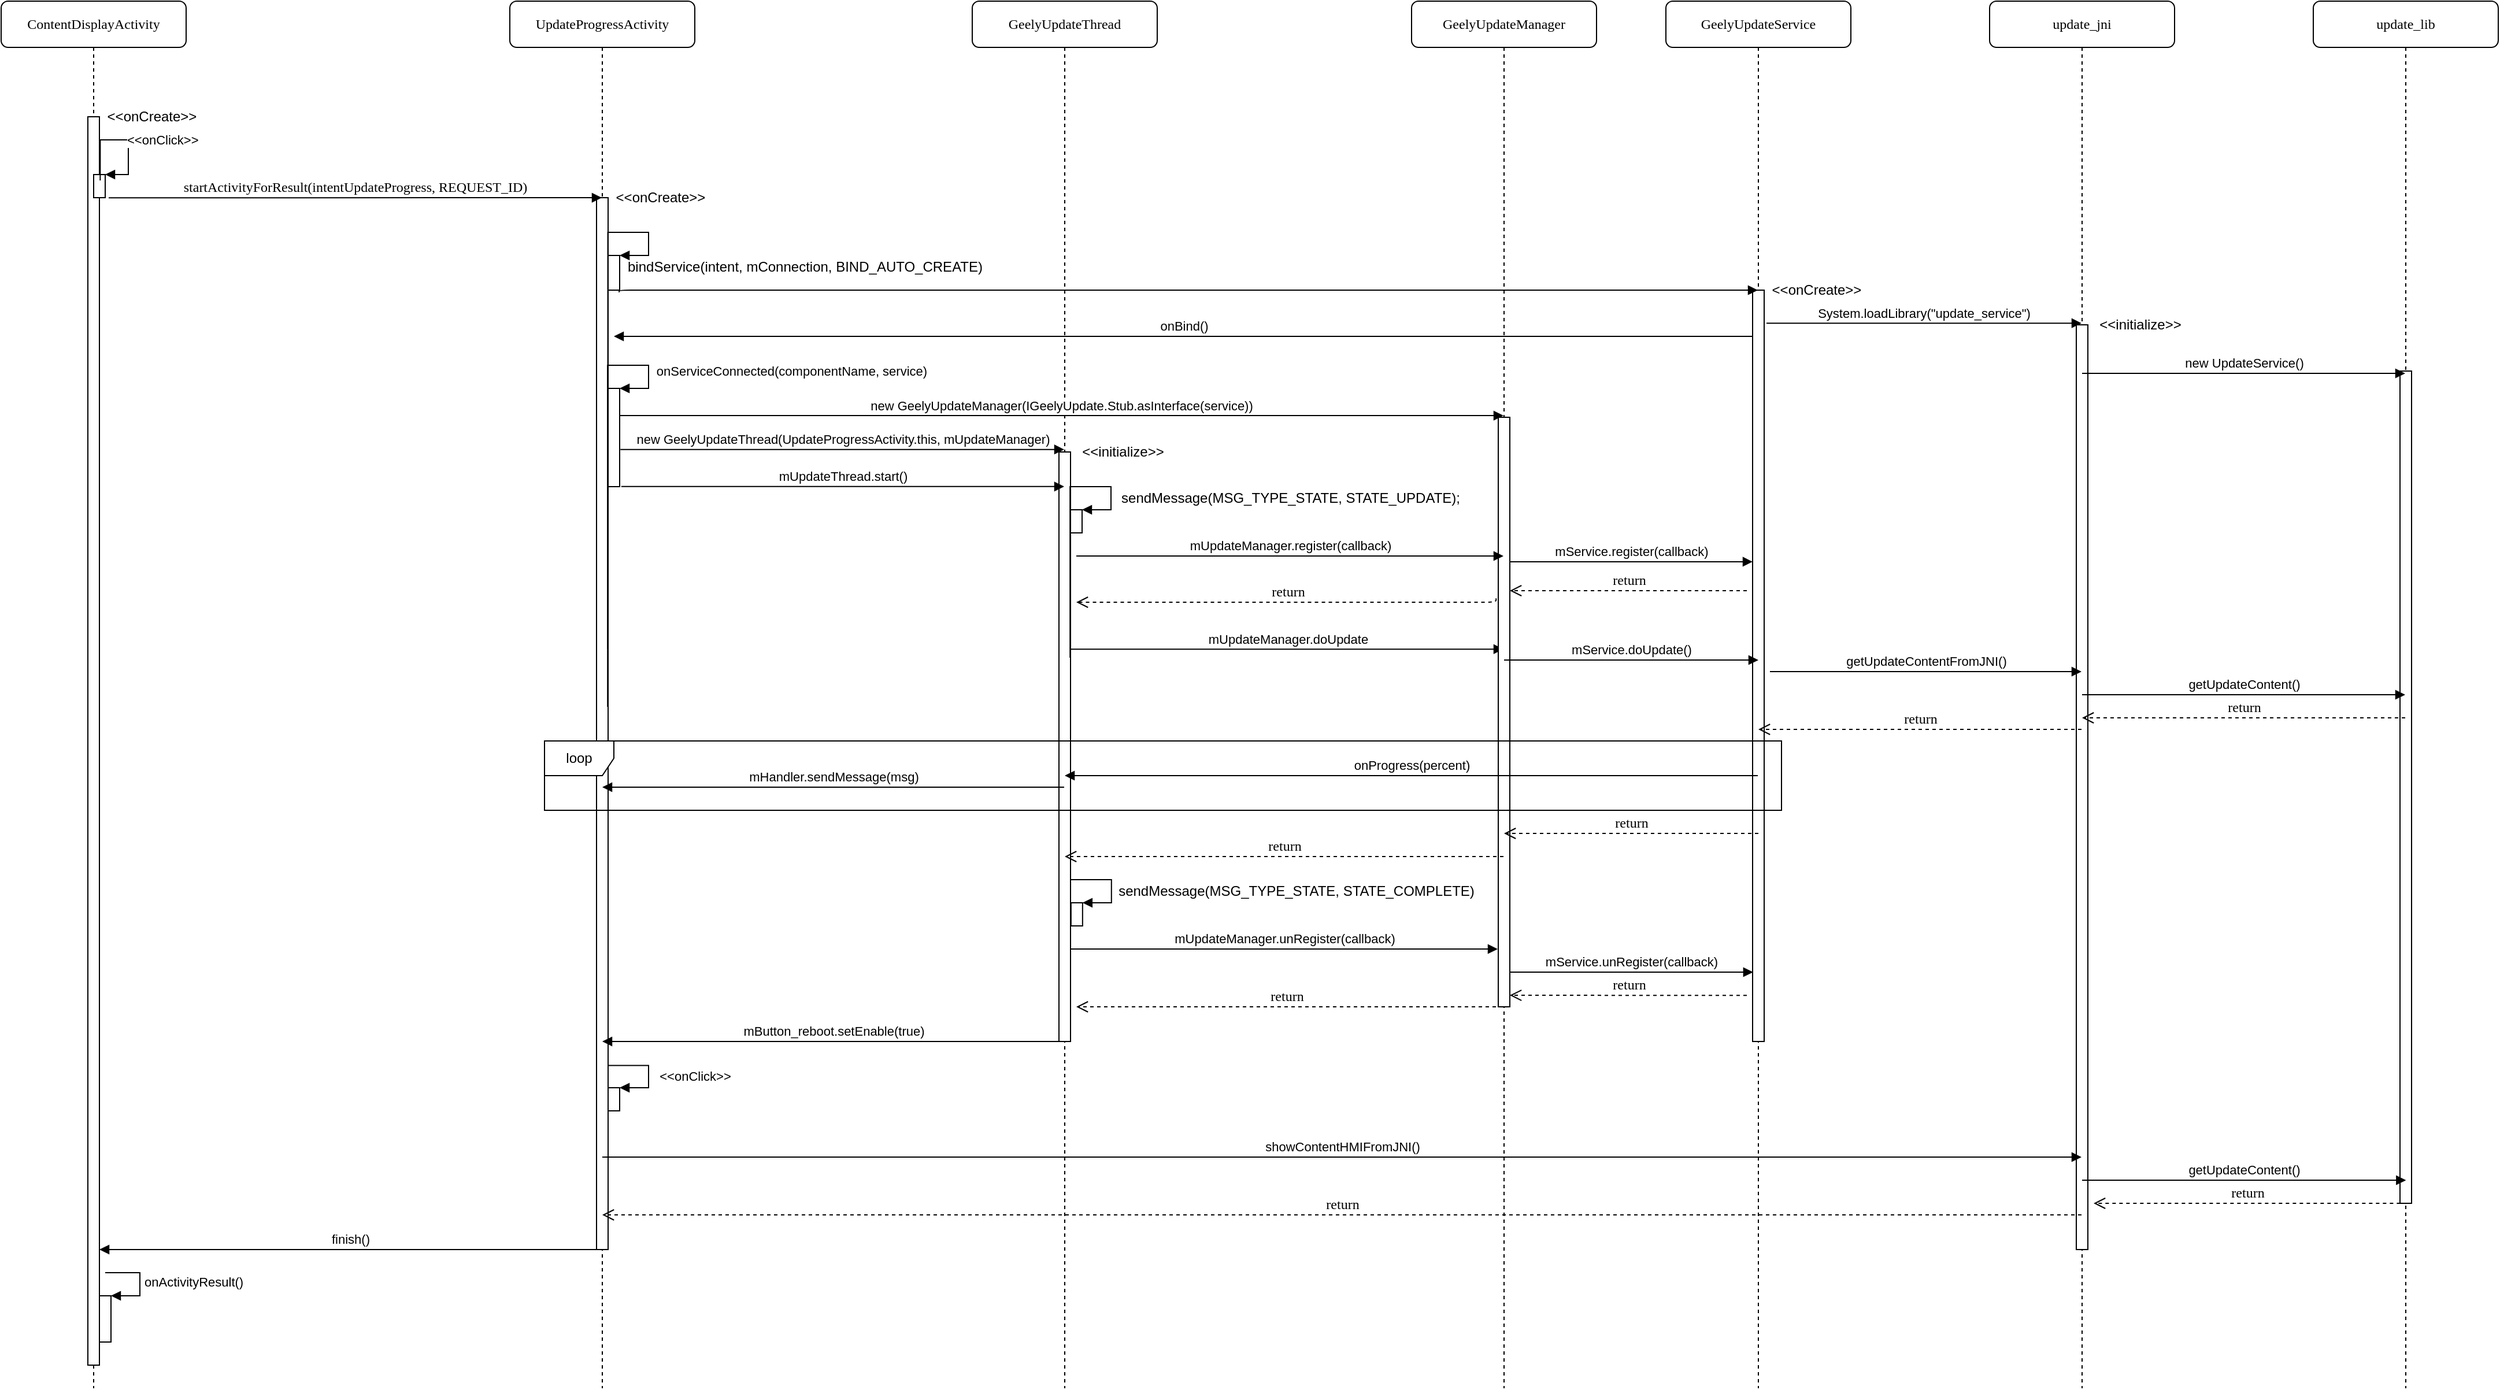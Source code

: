 <mxfile version="17.2.6" type="device"><diagram name="Page-1" id="13e1069c-82ec-6db2-03f1-153e76fe0fe0"><mxGraphModel dx="2015" dy="1302" grid="1" gridSize="10" guides="1" tooltips="1" connect="1" arrows="1" fold="1" page="1" pageScale="1" pageWidth="1100" pageHeight="850" background="none" math="0" shadow="0"><root><mxCell id="0"/><mxCell id="1" parent="0"/><mxCell id="7baba1c4bc27f4b0-2" value="UpdateProgressActivity" style="shape=umlLifeline;perimeter=lifelinePerimeter;whiteSpace=wrap;html=1;container=1;collapsible=0;recursiveResize=0;outlineConnect=0;rounded=1;shadow=0;comic=0;labelBackgroundColor=none;strokeWidth=1;fontFamily=Verdana;fontSize=12;align=center;" parent="1" vertex="1"><mxGeometry x="480" y="80" width="160" height="1200" as="geometry"/></mxCell><mxCell id="7baba1c4bc27f4b0-10" value="" style="html=1;points=[];perimeter=orthogonalPerimeter;rounded=0;shadow=0;comic=0;labelBackgroundColor=none;strokeWidth=1;fontFamily=Verdana;fontSize=12;align=center;" parent="7baba1c4bc27f4b0-2" vertex="1"><mxGeometry x="75" y="170" width="10" height="910" as="geometry"/></mxCell><mxCell id="6ED5eGzn9aFb12-VNZaK-4" value="&amp;lt;&amp;lt;onCreate&amp;gt;&amp;gt;" style="text;html=1;align=center;verticalAlign=middle;resizable=0;points=[];autosize=1;strokeColor=none;fillColor=none;" parent="7baba1c4bc27f4b0-2" vertex="1"><mxGeometry x="85" y="160" width="90" height="20" as="geometry"/></mxCell><mxCell id="6ED5eGzn9aFb12-VNZaK-6" value="" style="edgeStyle=orthogonalEdgeStyle;html=1;align=left;spacingLeft=2;endArrow=block;rounded=0;entryX=1;entryY=0;exitX=0.98;exitY=0.429;exitDx=0;exitDy=0;exitPerimeter=0;" parent="7baba1c4bc27f4b0-2" source="7baba1c4bc27f4b0-10" target="6ED5eGzn9aFb12-VNZaK-5" edge="1"><mxGeometry relative="1" as="geometry"><mxPoint x="90" y="192" as="sourcePoint"/><Array as="points"><mxPoint x="120" y="200"/><mxPoint x="120" y="220"/></Array></mxGeometry></mxCell><mxCell id="6ED5eGzn9aFb12-VNZaK-5" value="" style="html=1;points=[];perimeter=orthogonalPerimeter;" parent="7baba1c4bc27f4b0-2" vertex="1"><mxGeometry x="85" y="220" width="10" height="30" as="geometry"/></mxCell><mxCell id="6ED5eGzn9aFb12-VNZaK-10" value="" style="html=1;points=[];perimeter=orthogonalPerimeter;" parent="7baba1c4bc27f4b0-2" vertex="1"><mxGeometry x="85" y="335" width="10" height="85" as="geometry"/></mxCell><mxCell id="6ED5eGzn9aFb12-VNZaK-11" value="" style="edgeStyle=orthogonalEdgeStyle;html=1;align=left;spacingLeft=2;endArrow=block;rounded=0;entryX=1;entryY=0;exitX=0.962;exitY=0.484;exitDx=0;exitDy=0;exitPerimeter=0;" parent="7baba1c4bc27f4b0-2" source="7baba1c4bc27f4b0-10" target="6ED5eGzn9aFb12-VNZaK-10" edge="1"><mxGeometry relative="1" as="geometry"><mxPoint x="90" y="315" as="sourcePoint"/><Array as="points"><mxPoint x="120" y="315"/><mxPoint x="120" y="335"/></Array></mxGeometry></mxCell><mxCell id="6ED5eGzn9aFb12-VNZaK-56" value="" style="html=1;points=[];perimeter=orthogonalPerimeter;" parent="7baba1c4bc27f4b0-2" vertex="1"><mxGeometry x="85" y="940" width="10" height="20" as="geometry"/></mxCell><mxCell id="6ED5eGzn9aFb12-VNZaK-57" value="" style="edgeStyle=orthogonalEdgeStyle;html=1;align=left;spacingLeft=2;endArrow=block;rounded=0;entryX=1;entryY=0;exitX=1.022;exitY=0.825;exitDx=0;exitDy=0;exitPerimeter=0;" parent="7baba1c4bc27f4b0-2" source="7baba1c4bc27f4b0-10" target="6ED5eGzn9aFb12-VNZaK-56" edge="1"><mxGeometry relative="1" as="geometry"><mxPoint x="90" y="921" as="sourcePoint"/><Array as="points"><mxPoint x="120" y="921"/><mxPoint x="120" y="940"/></Array></mxGeometry></mxCell><mxCell id="7baba1c4bc27f4b0-3" value="GeelyUpdateService" style="shape=umlLifeline;perimeter=lifelinePerimeter;whiteSpace=wrap;html=1;container=1;collapsible=0;recursiveResize=0;outlineConnect=0;rounded=1;shadow=0;comic=0;labelBackgroundColor=none;strokeWidth=1;fontFamily=Verdana;fontSize=12;align=center;" parent="1" vertex="1"><mxGeometry x="1480" y="80" width="160" height="1200" as="geometry"/></mxCell><mxCell id="7baba1c4bc27f4b0-13" value="" style="html=1;points=[];perimeter=orthogonalPerimeter;rounded=0;shadow=0;comic=0;labelBackgroundColor=none;strokeWidth=1;fontFamily=Verdana;fontSize=12;align=center;" parent="7baba1c4bc27f4b0-3" vertex="1"><mxGeometry x="75" y="250" width="10" height="650" as="geometry"/></mxCell><mxCell id="6ED5eGzn9aFb12-VNZaK-28" value="&amp;lt;&amp;lt;onCreate&amp;gt;&amp;gt;" style="text;html=1;align=center;verticalAlign=middle;resizable=0;points=[];autosize=1;strokeColor=none;fillColor=none;" parent="7baba1c4bc27f4b0-3" vertex="1"><mxGeometry x="85" y="240" width="90" height="20" as="geometry"/></mxCell><mxCell id="7baba1c4bc27f4b0-4" value="update_jni" style="shape=umlLifeline;perimeter=lifelinePerimeter;whiteSpace=wrap;html=1;container=1;collapsible=0;recursiveResize=0;outlineConnect=0;rounded=1;shadow=0;comic=0;labelBackgroundColor=none;strokeWidth=1;fontFamily=Verdana;fontSize=12;align=center;" parent="1" vertex="1"><mxGeometry x="1760" y="80" width="160" height="1200" as="geometry"/></mxCell><mxCell id="6ED5eGzn9aFb12-VNZaK-30" value="" style="html=1;points=[];perimeter=orthogonalPerimeter;" parent="7baba1c4bc27f4b0-4" vertex="1"><mxGeometry x="75" y="280" width="10" height="800" as="geometry"/></mxCell><mxCell id="6ED5eGzn9aFb12-VNZaK-31" value="&amp;lt;&amp;lt;initialize&amp;gt;&amp;gt;" style="text;html=1;align=center;verticalAlign=middle;resizable=0;points=[];autosize=1;strokeColor=none;fillColor=none;" parent="7baba1c4bc27f4b0-4" vertex="1"><mxGeometry x="85" y="270" width="90" height="20" as="geometry"/></mxCell><mxCell id="6ED5eGzn9aFb12-VNZaK-63" value="return" style="html=1;verticalAlign=bottom;endArrow=open;dashed=1;endSize=8;labelBackgroundColor=none;fontFamily=Verdana;fontSize=12;edgeStyle=elbowEdgeStyle;elbow=vertical;" parent="7baba1c4bc27f4b0-4" edge="1"><mxGeometry relative="1" as="geometry"><mxPoint x="90" y="1040" as="targetPoint"/><Array as="points"><mxPoint x="235.68" y="1040"/></Array><mxPoint x="355.18" y="1040.0" as="sourcePoint"/></mxGeometry></mxCell><mxCell id="7baba1c4bc27f4b0-5" value="update_lib" style="shape=umlLifeline;perimeter=lifelinePerimeter;whiteSpace=wrap;html=1;container=1;collapsible=0;recursiveResize=0;outlineConnect=0;rounded=1;shadow=0;comic=0;labelBackgroundColor=none;strokeWidth=1;fontFamily=Verdana;fontSize=12;align=center;" parent="1" vertex="1"><mxGeometry x="2040" y="80" width="160" height="1200" as="geometry"/></mxCell><mxCell id="6ED5eGzn9aFb12-VNZaK-34" value="" style="html=1;points=[];perimeter=orthogonalPerimeter;" parent="7baba1c4bc27f4b0-5" vertex="1"><mxGeometry x="75" y="320" width="10" height="720" as="geometry"/></mxCell><mxCell id="7baba1c4bc27f4b0-6" value="GeelyUpdateThread" style="shape=umlLifeline;perimeter=lifelinePerimeter;whiteSpace=wrap;html=1;container=1;collapsible=0;recursiveResize=0;outlineConnect=0;rounded=1;shadow=0;comic=0;labelBackgroundColor=none;strokeWidth=1;fontFamily=Verdana;fontSize=12;align=center;" parent="1" vertex="1"><mxGeometry x="880" y="80" width="160" height="1200" as="geometry"/></mxCell><mxCell id="6ED5eGzn9aFb12-VNZaK-15" value="" style="html=1;points=[];perimeter=orthogonalPerimeter;" parent="7baba1c4bc27f4b0-6" vertex="1"><mxGeometry x="75" y="390" width="10" height="510" as="geometry"/></mxCell><mxCell id="6ED5eGzn9aFb12-VNZaK-18" value="" style="html=1;points=[];perimeter=orthogonalPerimeter;" parent="7baba1c4bc27f4b0-6" vertex="1"><mxGeometry x="85" y="440" width="10" height="20" as="geometry"/></mxCell><mxCell id="6ED5eGzn9aFb12-VNZaK-19" value="" style="edgeStyle=orthogonalEdgeStyle;html=1;align=left;spacingLeft=2;endArrow=block;rounded=0;entryX=1;entryY=0;exitX=0.962;exitY=0.349;exitDx=0;exitDy=0;exitPerimeter=0;" parent="7baba1c4bc27f4b0-6" source="6ED5eGzn9aFb12-VNZaK-15" target="6ED5eGzn9aFb12-VNZaK-18" edge="1"><mxGeometry relative="1" as="geometry"><mxPoint x="90" y="420" as="sourcePoint"/><Array as="points"><mxPoint x="85" y="420"/><mxPoint x="120" y="420"/><mxPoint x="120" y="440"/></Array></mxGeometry></mxCell><mxCell id="6ED5eGzn9aFb12-VNZaK-20" value="&amp;lt;&amp;lt;initialize&amp;gt;&amp;gt;" style="text;html=1;align=center;verticalAlign=middle;resizable=0;points=[];autosize=1;strokeColor=none;fillColor=none;" parent="7baba1c4bc27f4b0-6" vertex="1"><mxGeometry x="85" y="380" width="90" height="20" as="geometry"/></mxCell><mxCell id="6ED5eGzn9aFb12-VNZaK-26" value="mUpdateManager.doUpdate" style="html=1;verticalAlign=bottom;endArrow=block;rounded=0;exitX=0.924;exitY=0.36;exitDx=0;exitDy=0;exitPerimeter=0;" parent="7baba1c4bc27f4b0-6" target="7baba1c4bc27f4b0-7" edge="1"><mxGeometry width="80" relative="1" as="geometry"><mxPoint x="85.0" y="560.6" as="sourcePoint"/><mxPoint x="314.71" y="560.0" as="targetPoint"/></mxGeometry></mxCell><mxCell id="6ED5eGzn9aFb12-VNZaK-48" value="" style="html=1;points=[];perimeter=orthogonalPerimeter;" parent="7baba1c4bc27f4b0-6" vertex="1"><mxGeometry x="85.42" y="780" width="10" height="20" as="geometry"/></mxCell><mxCell id="6ED5eGzn9aFb12-VNZaK-49" value="" style="edgeStyle=orthogonalEdgeStyle;html=1;align=left;spacingLeft=2;endArrow=block;rounded=0;entryX=1;entryY=0;" parent="7baba1c4bc27f4b0-6" target="6ED5eGzn9aFb12-VNZaK-48" edge="1"><mxGeometry relative="1" as="geometry"><mxPoint x="90" y="760" as="sourcePoint"/><Array as="points"><mxPoint x="85.42" y="760"/><mxPoint x="120.42" y="760"/><mxPoint x="120.42" y="780"/></Array></mxGeometry></mxCell><mxCell id="6ED5eGzn9aFb12-VNZaK-51" value="mUpdateManager.unRegister(callback)" style="html=1;verticalAlign=bottom;endArrow=block;rounded=0;" parent="7baba1c4bc27f4b0-6" edge="1"><mxGeometry width="80" relative="1" as="geometry"><mxPoint x="85" y="820" as="sourcePoint"/><mxPoint x="454.5" y="820" as="targetPoint"/></mxGeometry></mxCell><mxCell id="7baba1c4bc27f4b0-7" value="GeelyUpdateManager" style="shape=umlLifeline;perimeter=lifelinePerimeter;whiteSpace=wrap;html=1;container=1;collapsible=0;recursiveResize=0;outlineConnect=0;rounded=1;shadow=0;comic=0;labelBackgroundColor=none;strokeWidth=1;fontFamily=Verdana;fontSize=12;align=center;" parent="1" vertex="1"><mxGeometry x="1260" y="80" width="160" height="1200" as="geometry"/></mxCell><mxCell id="6ED5eGzn9aFb12-VNZaK-13" value="" style="html=1;points=[];perimeter=orthogonalPerimeter;" parent="7baba1c4bc27f4b0-7" vertex="1"><mxGeometry x="75" y="360" width="10" height="510" as="geometry"/></mxCell><mxCell id="6ED5eGzn9aFb12-VNZaK-52" value="mService.unRegister(callback)" style="html=1;verticalAlign=bottom;endArrow=block;rounded=0;exitX=0.956;exitY=0.245;exitDx=0;exitDy=0;exitPerimeter=0;" parent="7baba1c4bc27f4b0-7" edge="1"><mxGeometry width="80" relative="1" as="geometry"><mxPoint x="85.0" y="840.0" as="sourcePoint"/><mxPoint x="295.44" y="840.0" as="targetPoint"/></mxGeometry></mxCell><mxCell id="6ED5eGzn9aFb12-VNZaK-53" value="return" style="html=1;verticalAlign=bottom;endArrow=open;dashed=1;endSize=8;labelBackgroundColor=none;fontFamily=Verdana;fontSize=12;edgeStyle=elbowEdgeStyle;elbow=vertical;" parent="7baba1c4bc27f4b0-7" edge="1"><mxGeometry relative="1" as="geometry"><mxPoint x="85" y="860.17" as="targetPoint"/><Array as="points"/><mxPoint x="290" y="860.17" as="sourcePoint"/></mxGeometry></mxCell><mxCell id="7baba1c4bc27f4b0-8" value="ContentDisplayActivity" style="shape=umlLifeline;perimeter=lifelinePerimeter;whiteSpace=wrap;html=1;container=1;collapsible=0;recursiveResize=0;outlineConnect=0;rounded=1;shadow=0;comic=0;labelBackgroundColor=none;strokeWidth=1;fontFamily=Verdana;fontSize=12;align=center;" parent="1" vertex="1"><mxGeometry x="40" y="80" width="160" height="1200" as="geometry"/></mxCell><mxCell id="7baba1c4bc27f4b0-9" value="" style="html=1;points=[];perimeter=orthogonalPerimeter;rounded=0;shadow=0;comic=0;labelBackgroundColor=none;strokeWidth=1;fontFamily=Verdana;fontSize=12;align=center;" parent="7baba1c4bc27f4b0-8" vertex="1"><mxGeometry x="75" y="100" width="10" height="1080" as="geometry"/></mxCell><mxCell id="6ED5eGzn9aFb12-VNZaK-1" value="&amp;lt;&amp;lt;onCreate&amp;gt;&amp;gt;" style="text;html=1;align=center;verticalAlign=middle;resizable=0;points=[];autosize=1;strokeColor=none;fillColor=none;" parent="7baba1c4bc27f4b0-8" vertex="1"><mxGeometry x="85" y="90" width="90" height="20" as="geometry"/></mxCell><mxCell id="6ED5eGzn9aFb12-VNZaK-2" value="" style="html=1;points=[];perimeter=orthogonalPerimeter;" parent="7baba1c4bc27f4b0-8" vertex="1"><mxGeometry x="80" y="150" width="10" height="20" as="geometry"/></mxCell><mxCell id="6ED5eGzn9aFb12-VNZaK-3" value="&amp;lt;&amp;lt;onClick&amp;gt;&amp;gt;" style="edgeStyle=orthogonalEdgeStyle;html=1;align=left;spacingLeft=2;endArrow=block;rounded=0;entryX=1;entryY=0;exitX=1.067;exitY=0.051;exitDx=0;exitDy=0;exitPerimeter=0;" parent="7baba1c4bc27f4b0-8" source="7baba1c4bc27f4b0-9" target="6ED5eGzn9aFb12-VNZaK-2" edge="1"><mxGeometry relative="1" as="geometry"><mxPoint x="190" y="130" as="sourcePoint"/><Array as="points"><mxPoint x="86" y="120"/><mxPoint x="110" y="120"/><mxPoint x="110" y="150"/></Array></mxGeometry></mxCell><mxCell id="6ED5eGzn9aFb12-VNZaK-65" value="" style="html=1;points=[];perimeter=orthogonalPerimeter;" parent="7baba1c4bc27f4b0-8" vertex="1"><mxGeometry x="85" y="1120" width="10" height="40" as="geometry"/></mxCell><mxCell id="6ED5eGzn9aFb12-VNZaK-66" value="onActivityResult()" style="edgeStyle=orthogonalEdgeStyle;html=1;align=left;spacingLeft=2;endArrow=block;rounded=0;entryX=1;entryY=0;" parent="7baba1c4bc27f4b0-8" target="6ED5eGzn9aFb12-VNZaK-65" edge="1"><mxGeometry relative="1" as="geometry"><mxPoint x="90" y="1100" as="sourcePoint"/><Array as="points"><mxPoint x="120" y="1100"/></Array></mxGeometry></mxCell><mxCell id="7baba1c4bc27f4b0-11" value="startActivityForResult(intentUpdateProgress, REQUEST_ID)" style="html=1;verticalAlign=bottom;endArrow=block;labelBackgroundColor=none;fontFamily=Verdana;fontSize=12;edgeStyle=elbowEdgeStyle;elbow=vertical;exitX=1.3;exitY=1.008;exitDx=0;exitDy=0;exitPerimeter=0;" parent="1" source="6ED5eGzn9aFb12-VNZaK-2" target="7baba1c4bc27f4b0-2" edge="1"><mxGeometry relative="1" as="geometry"><mxPoint x="140" y="270" as="sourcePoint"/><mxPoint x="512" y="250" as="targetPoint"/><Array as="points"><mxPoint x="320" y="250"/></Array></mxGeometry></mxCell><mxCell id="7baba1c4bc27f4b0-14" value="" style="html=1;verticalAlign=bottom;endArrow=block;labelBackgroundColor=none;fontFamily=Verdana;fontSize=12;edgeStyle=elbowEdgeStyle;elbow=vertical;exitX=0.952;exitY=1.063;exitDx=0;exitDy=0;exitPerimeter=0;" parent="1" source="6ED5eGzn9aFb12-VNZaK-5" target="7baba1c4bc27f4b0-3" edge="1"><mxGeometry relative="1" as="geometry"><mxPoint x="810" y="200" as="sourcePoint"/><mxPoint x="920" y="330" as="targetPoint"/><Array as="points"><mxPoint x="760" y="330"/><mxPoint x="670" y="350"/></Array></mxGeometry></mxCell><mxCell id="6ED5eGzn9aFb12-VNZaK-7" value="bindService(intent, mConnection, BIND_AUTO_CREATE)" style="text;html=1;align=center;verticalAlign=middle;resizable=0;points=[];autosize=1;strokeColor=none;fillColor=none;" parent="1" vertex="1"><mxGeometry x="575" y="300" width="320" height="20" as="geometry"/></mxCell><mxCell id="6ED5eGzn9aFb12-VNZaK-8" value="onBind()" style="html=1;verticalAlign=bottom;endArrow=block;rounded=0;" parent="1" source="7baba1c4bc27f4b0-13" edge="1"><mxGeometry width="80" relative="1" as="geometry"><mxPoint x="770" y="370" as="sourcePoint"/><mxPoint x="570" y="370" as="targetPoint"/></mxGeometry></mxCell><mxCell id="6ED5eGzn9aFb12-VNZaK-12" value="new GeelyUpdateManager(IGeelyUpdate.Stub.asInterface(service))" style="html=1;verticalAlign=bottom;endArrow=block;rounded=0;exitX=0.952;exitY=0.277;exitDx=0;exitDy=0;exitPerimeter=0;" parent="1" source="6ED5eGzn9aFb12-VNZaK-10" target="7baba1c4bc27f4b0-7" edge="1"><mxGeometry width="80" relative="1" as="geometry"><mxPoint x="690" y="450" as="sourcePoint"/><mxPoint x="770" y="450" as="targetPoint"/></mxGeometry></mxCell><mxCell id="6ED5eGzn9aFb12-VNZaK-14" value="new GeelyUpdateThread(UpdateProgressActivity.this, mUpdateManager)" style="html=1;verticalAlign=bottom;endArrow=block;rounded=0;exitX=1.067;exitY=0.622;exitDx=0;exitDy=0;exitPerimeter=0;" parent="1" source="6ED5eGzn9aFb12-VNZaK-10" target="7baba1c4bc27f4b0-6" edge="1"><mxGeometry width="80" relative="1" as="geometry"><mxPoint x="575" y="480.0" as="sourcePoint"/><mxPoint x="1177.31" y="480.0" as="targetPoint"/></mxGeometry></mxCell><mxCell id="6ED5eGzn9aFb12-VNZaK-17" value="mUpdateThread.start()" style="html=1;verticalAlign=bottom;endArrow=block;rounded=0;exitX=1.143;exitY=0.999;exitDx=0;exitDy=0;exitPerimeter=0;" parent="1" source="6ED5eGzn9aFb12-VNZaK-10" target="7baba1c4bc27f4b0-6" edge="1"><mxGeometry width="80" relative="1" as="geometry"><mxPoint x="585.67" y="477.87" as="sourcePoint"/><mxPoint x="950" y="500" as="targetPoint"/></mxGeometry></mxCell><mxCell id="6ED5eGzn9aFb12-VNZaK-22" value="mUpdateManager.register(callback)" style="html=1;verticalAlign=bottom;endArrow=block;rounded=0;" parent="1" target="7baba1c4bc27f4b0-7" edge="1"><mxGeometry width="80" relative="1" as="geometry"><mxPoint x="970" y="560" as="sourcePoint"/><mxPoint x="1160" y="560" as="targetPoint"/></mxGeometry></mxCell><mxCell id="6ED5eGzn9aFb12-VNZaK-23" value="mService.register(callback)" style="html=1;verticalAlign=bottom;endArrow=block;rounded=0;exitX=0.956;exitY=0.245;exitDx=0;exitDy=0;exitPerimeter=0;" parent="1" source="6ED5eGzn9aFb12-VNZaK-13" target="7baba1c4bc27f4b0-13" edge="1"><mxGeometry width="80" relative="1" as="geometry"><mxPoint x="1220" y="570" as="sourcePoint"/><mxPoint x="1449.71" y="569.4" as="targetPoint"/></mxGeometry></mxCell><mxCell id="6ED5eGzn9aFb12-VNZaK-24" value="return" style="html=1;verticalAlign=bottom;endArrow=open;dashed=1;endSize=8;labelBackgroundColor=none;fontFamily=Verdana;fontSize=12;edgeStyle=elbowEdgeStyle;elbow=vertical;" parent="1" edge="1"><mxGeometry relative="1" as="geometry"><mxPoint x="1345" y="590" as="targetPoint"/><Array as="points"/><mxPoint x="1550" y="590" as="sourcePoint"/></mxGeometry></mxCell><mxCell id="6ED5eGzn9aFb12-VNZaK-25" value="return" style="html=1;verticalAlign=bottom;endArrow=open;dashed=1;endSize=8;labelBackgroundColor=none;fontFamily=Verdana;fontSize=12;edgeStyle=elbowEdgeStyle;elbow=vertical;exitX=-0.189;exitY=0.307;exitDx=0;exitDy=0;exitPerimeter=0;" parent="1" source="6ED5eGzn9aFb12-VNZaK-13" edge="1"><mxGeometry relative="1" as="geometry"><mxPoint x="970" y="600" as="targetPoint"/><Array as="points"><mxPoint x="1160" y="600"/></Array><mxPoint x="1193" y="600" as="sourcePoint"/></mxGeometry></mxCell><mxCell id="6ED5eGzn9aFb12-VNZaK-27" value="mService.doUpdate()" style="html=1;verticalAlign=bottom;endArrow=block;rounded=0;" parent="1" source="7baba1c4bc27f4b0-7" edge="1"><mxGeometry width="80" relative="1" as="geometry"><mxPoint x="1210" y="650.0" as="sourcePoint"/><mxPoint x="1560" y="650" as="targetPoint"/></mxGeometry></mxCell><mxCell id="6ED5eGzn9aFb12-VNZaK-29" value="System.loadLibrary(&quot;update_service&quot;)" style="html=1;verticalAlign=bottom;endArrow=block;rounded=0;exitX=1.202;exitY=0.044;exitDx=0;exitDy=0;exitPerimeter=0;" parent="1" source="7baba1c4bc27f4b0-13" target="7baba1c4bc27f4b0-4" edge="1"><mxGeometry width="80" relative="1" as="geometry"><mxPoint x="1610" y="360" as="sourcePoint"/><mxPoint x="1690" y="360" as="targetPoint"/></mxGeometry></mxCell><mxCell id="6ED5eGzn9aFb12-VNZaK-32" value="getUpdateContentFromJNI()" style="html=1;verticalAlign=bottom;endArrow=block;rounded=0;" parent="1" target="7baba1c4bc27f4b0-4" edge="1"><mxGeometry width="80" relative="1" as="geometry"><mxPoint x="1570" y="660" as="sourcePoint"/><mxPoint x="1710" y="660" as="targetPoint"/></mxGeometry></mxCell><mxCell id="6ED5eGzn9aFb12-VNZaK-33" value="new UpdateService()" style="html=1;verticalAlign=bottom;endArrow=block;rounded=0;" parent="1" target="7baba1c4bc27f4b0-5" edge="1"><mxGeometry width="80" relative="1" as="geometry"><mxPoint x="1840" y="402" as="sourcePoint"/><mxPoint x="1980" y="400" as="targetPoint"/><Array as="points"><mxPoint x="1910" y="402"/></Array></mxGeometry></mxCell><mxCell id="6ED5eGzn9aFb12-VNZaK-36" value="getUpdateContent()" style="html=1;verticalAlign=bottom;endArrow=block;rounded=0;" parent="1" source="7baba1c4bc27f4b0-4" target="7baba1c4bc27f4b0-5" edge="1"><mxGeometry width="80" relative="1" as="geometry"><mxPoint x="1920" y="670" as="sourcePoint"/><mxPoint x="2000" y="670" as="targetPoint"/><Array as="points"><mxPoint x="1930" y="680"/></Array></mxGeometry></mxCell><mxCell id="6ED5eGzn9aFb12-VNZaK-37" value="return" style="html=1;verticalAlign=bottom;endArrow=open;dashed=1;endSize=8;labelBackgroundColor=none;fontFamily=Verdana;fontSize=12;edgeStyle=elbowEdgeStyle;elbow=vertical;" parent="1" source="7baba1c4bc27f4b0-5" target="7baba1c4bc27f4b0-4" edge="1"><mxGeometry relative="1" as="geometry"><mxPoint x="1850" y="706" as="targetPoint"/><Array as="points"><mxPoint x="2000" y="700"/></Array><mxPoint x="2100" y="700" as="sourcePoint"/></mxGeometry></mxCell><mxCell id="6ED5eGzn9aFb12-VNZaK-38" value="return" style="html=1;verticalAlign=bottom;endArrow=open;dashed=1;endSize=8;labelBackgroundColor=none;fontFamily=Verdana;fontSize=12;edgeStyle=elbowEdgeStyle;elbow=vertical;" parent="1" source="7baba1c4bc27f4b0-4" target="7baba1c4bc27f4b0-3" edge="1"><mxGeometry relative="1" as="geometry"><mxPoint x="1570" y="715" as="targetPoint"/><Array as="points"><mxPoint x="1680" y="710"/></Array><mxPoint x="1832.49" y="713.6" as="sourcePoint"/></mxGeometry></mxCell><mxCell id="6ED5eGzn9aFb12-VNZaK-39" value="return" style="html=1;verticalAlign=bottom;endArrow=open;dashed=1;endSize=8;labelBackgroundColor=none;fontFamily=Verdana;fontSize=12;edgeStyle=elbowEdgeStyle;elbow=vertical;" parent="1" target="7baba1c4bc27f4b0-7" edge="1"><mxGeometry relative="1" as="geometry"><mxPoint x="1280" y="730" as="targetPoint"/><Array as="points"><mxPoint x="1420" y="800"/><mxPoint x="1440" y="820"/></Array><mxPoint x="1560" y="800" as="sourcePoint"/></mxGeometry></mxCell><mxCell id="6ED5eGzn9aFb12-VNZaK-41" value="return" style="html=1;verticalAlign=bottom;endArrow=open;dashed=1;endSize=8;labelBackgroundColor=none;fontFamily=Verdana;fontSize=12;edgeStyle=elbowEdgeStyle;elbow=vertical;" parent="1" source="7baba1c4bc27f4b0-7" edge="1"><mxGeometry relative="1" as="geometry"><mxPoint x="960" y="820" as="targetPoint"/><Array as="points"><mxPoint x="1120" y="820"/></Array><mxPoint x="1195" y="820" as="sourcePoint"/></mxGeometry></mxCell><mxCell id="6ED5eGzn9aFb12-VNZaK-42" value="onProgress(percent)" style="html=1;verticalAlign=bottom;endArrow=block;rounded=0;" parent="1" source="7baba1c4bc27f4b0-3" target="7baba1c4bc27f4b0-6" edge="1"><mxGeometry width="80" relative="1" as="geometry"><mxPoint x="1240" y="530" as="sourcePoint"/><mxPoint x="1320" y="530" as="targetPoint"/><Array as="points"><mxPoint x="1490" y="750"/></Array></mxGeometry></mxCell><mxCell id="6ED5eGzn9aFb12-VNZaK-43" value="&lt;span style=&quot;font-size: 11px ; text-align: left ; background-color: rgb(255 , 255 , 255)&quot;&gt;onServiceConnected(componentName, service)&amp;nbsp;&lt;/span&gt;" style="text;html=1;align=center;verticalAlign=middle;resizable=0;points=[];autosize=1;strokeColor=none;fillColor=none;" parent="1" vertex="1"><mxGeometry x="600" y="390" width="250" height="20" as="geometry"/></mxCell><mxCell id="6ED5eGzn9aFb12-VNZaK-46" value="mHandler.sendMessage(msg)" style="html=1;verticalAlign=bottom;endArrow=block;rounded=0;" parent="1" source="7baba1c4bc27f4b0-6" target="7baba1c4bc27f4b0-2" edge="1"><mxGeometry width="80" relative="1" as="geometry"><mxPoint x="950" y="760" as="sourcePoint"/><mxPoint x="895" y="750" as="targetPoint"/><Array as="points"><mxPoint x="930" y="760"/></Array></mxGeometry></mxCell><mxCell id="6ED5eGzn9aFb12-VNZaK-47" value="loop" style="shape=umlFrame;whiteSpace=wrap;html=1;" parent="1" vertex="1"><mxGeometry x="510" y="720" width="1070" height="60" as="geometry"/></mxCell><mxCell id="6ED5eGzn9aFb12-VNZaK-21" value="sendMessage(MSG_TYPE_STATE, STATE_UPDATE);" style="text;html=1;align=center;verticalAlign=middle;resizable=0;points=[];autosize=1;strokeColor=none;fillColor=none;" parent="1" vertex="1"><mxGeometry x="1000" y="500" width="310" height="20" as="geometry"/></mxCell><mxCell id="6ED5eGzn9aFb12-VNZaK-50" value="sendMessage(MSG_TYPE_STATE, STATE_COMPLETE)" style="text;html=1;align=center;verticalAlign=middle;resizable=0;points=[];autosize=1;strokeColor=none;fillColor=none;" parent="1" vertex="1"><mxGeometry x="1000" y="840" width="320" height="20" as="geometry"/></mxCell><mxCell id="6ED5eGzn9aFb12-VNZaK-54" value="return" style="html=1;verticalAlign=bottom;endArrow=open;dashed=1;endSize=8;labelBackgroundColor=none;fontFamily=Verdana;fontSize=12;edgeStyle=elbowEdgeStyle;elbow=vertical;" parent="1" edge="1"><mxGeometry relative="1" as="geometry"><mxPoint x="970" y="950" as="targetPoint"/><Array as="points"><mxPoint x="1160" y="950"/></Array><mxPoint x="1333" y="950" as="sourcePoint"/></mxGeometry></mxCell><mxCell id="6ED5eGzn9aFb12-VNZaK-55" value="mButton_reboot.setEnable(true)" style="html=1;verticalAlign=bottom;endArrow=block;rounded=0;" parent="1" source="7baba1c4bc27f4b0-6" edge="1"><mxGeometry width="80" relative="1" as="geometry"><mxPoint x="800" y="790" as="sourcePoint"/><mxPoint x="560" y="980" as="targetPoint"/><Array as="points"><mxPoint x="900" y="980"/></Array></mxGeometry></mxCell><mxCell id="6ED5eGzn9aFb12-VNZaK-58" value="finish()" style="html=1;verticalAlign=bottom;endArrow=block;rounded=0;" parent="1" source="7baba1c4bc27f4b0-2" target="7baba1c4bc27f4b0-9" edge="1"><mxGeometry width="80" relative="1" as="geometry"><mxPoint x="550" y="1100" as="sourcePoint"/><mxPoint x="130" y="1180" as="targetPoint"/><Array as="points"><mxPoint x="390" y="1160"/><mxPoint x="360" y="1160"/></Array></mxGeometry></mxCell><mxCell id="6ED5eGzn9aFb12-VNZaK-59" value="&lt;span style=&quot;font-size: 11px ; text-align: left ; background-color: rgb(255 , 255 , 255)&quot;&gt;&amp;lt;&amp;lt;onClick&amp;gt;&amp;gt;&lt;/span&gt;" style="text;html=1;align=center;verticalAlign=middle;resizable=0;points=[];autosize=1;strokeColor=none;fillColor=none;" parent="1" vertex="1"><mxGeometry x="600" y="1000" width="80" height="20" as="geometry"/></mxCell><mxCell id="6ED5eGzn9aFb12-VNZaK-61" value="showContentHMIFromJNI()" style="html=1;verticalAlign=bottom;endArrow=block;rounded=0;" parent="1" source="7baba1c4bc27f4b0-2" target="7baba1c4bc27f4b0-4" edge="1"><mxGeometry width="80" relative="1" as="geometry"><mxPoint x="750" y="1060" as="sourcePoint"/><mxPoint x="830" y="1060" as="targetPoint"/><Array as="points"><mxPoint x="790" y="1080"/></Array></mxGeometry></mxCell><mxCell id="6ED5eGzn9aFb12-VNZaK-62" value="getUpdateContent()" style="html=1;verticalAlign=bottom;endArrow=block;rounded=0;" parent="1" edge="1"><mxGeometry width="80" relative="1" as="geometry"><mxPoint x="1840.004" y="1100.0" as="sourcePoint"/><mxPoint x="2120.18" y="1100.0" as="targetPoint"/><Array as="points"><mxPoint x="1930.68" y="1100"/></Array></mxGeometry></mxCell><mxCell id="6ED5eGzn9aFb12-VNZaK-64" value="return" style="html=1;verticalAlign=bottom;endArrow=open;dashed=1;endSize=8;labelBackgroundColor=none;fontFamily=Verdana;fontSize=12;edgeStyle=elbowEdgeStyle;elbow=vertical;" parent="1" source="7baba1c4bc27f4b0-4" target="7baba1c4bc27f4b0-2" edge="1"><mxGeometry relative="1" as="geometry"><mxPoint x="1530" y="1150" as="targetPoint"/><Array as="points"><mxPoint x="900" y="1130"/><mxPoint x="1770" y="1140"/><mxPoint x="1675.68" y="1150"/></Array><mxPoint x="1795.18" y="1150" as="sourcePoint"/></mxGeometry></mxCell></root></mxGraphModel></diagram></mxfile>
